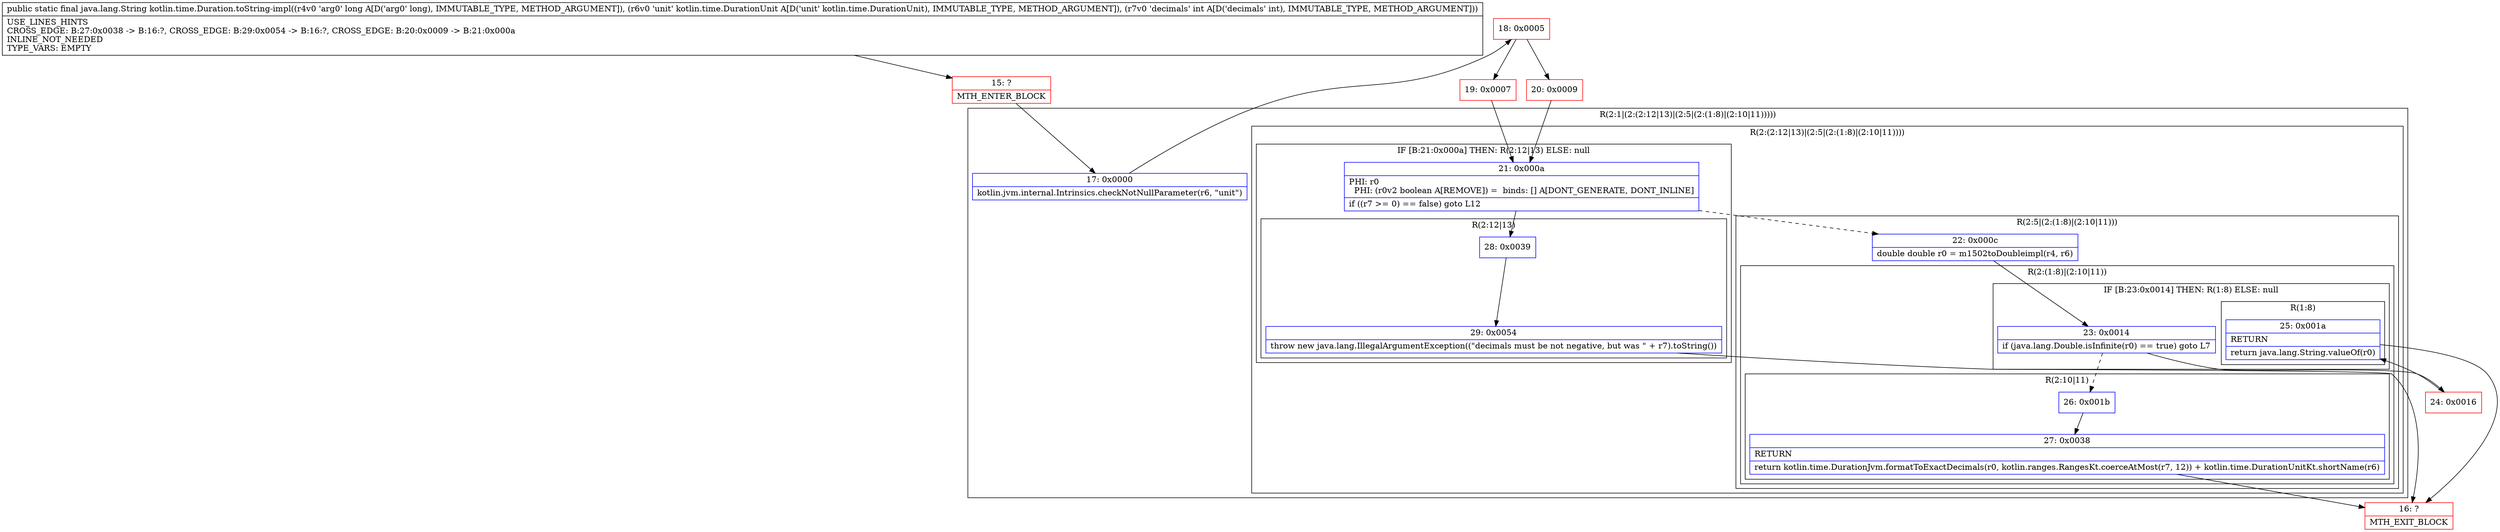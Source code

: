 digraph "CFG forkotlin.time.Duration.toString\-impl(JLkotlin\/time\/DurationUnit;I)Ljava\/lang\/String;" {
subgraph cluster_Region_263885859 {
label = "R(2:1|(2:(2:12|13)|(2:5|(2:(1:8)|(2:10|11)))))";
node [shape=record,color=blue];
Node_17 [shape=record,label="{17\:\ 0x0000|kotlin.jvm.internal.Intrinsics.checkNotNullParameter(r6, \"unit\")\l}"];
subgraph cluster_Region_1588540014 {
label = "R(2:(2:12|13)|(2:5|(2:(1:8)|(2:10|11))))";
node [shape=record,color=blue];
subgraph cluster_IfRegion_1333530505 {
label = "IF [B:21:0x000a] THEN: R(2:12|13) ELSE: null";
node [shape=record,color=blue];
Node_21 [shape=record,label="{21\:\ 0x000a|PHI: r0 \l  PHI: (r0v2 boolean A[REMOVE]) =  binds: [] A[DONT_GENERATE, DONT_INLINE]\l|if ((r7 \>= 0) == false) goto L12\l}"];
subgraph cluster_Region_1752597292 {
label = "R(2:12|13)";
node [shape=record,color=blue];
Node_28 [shape=record,label="{28\:\ 0x0039}"];
Node_29 [shape=record,label="{29\:\ 0x0054|throw new java.lang.IllegalArgumentException((\"decimals must be not negative, but was \" + r7).toString())\l}"];
}
}
subgraph cluster_Region_1411951468 {
label = "R(2:5|(2:(1:8)|(2:10|11)))";
node [shape=record,color=blue];
Node_22 [shape=record,label="{22\:\ 0x000c|double double r0 = m1502toDoubleimpl(r4, r6)\l}"];
subgraph cluster_Region_867568013 {
label = "R(2:(1:8)|(2:10|11))";
node [shape=record,color=blue];
subgraph cluster_IfRegion_756535206 {
label = "IF [B:23:0x0014] THEN: R(1:8) ELSE: null";
node [shape=record,color=blue];
Node_23 [shape=record,label="{23\:\ 0x0014|if (java.lang.Double.isInfinite(r0) == true) goto L7\l}"];
subgraph cluster_Region_159986351 {
label = "R(1:8)";
node [shape=record,color=blue];
Node_25 [shape=record,label="{25\:\ 0x001a|RETURN\l|return java.lang.String.valueOf(r0)\l}"];
}
}
subgraph cluster_Region_653867377 {
label = "R(2:10|11)";
node [shape=record,color=blue];
Node_26 [shape=record,label="{26\:\ 0x001b}"];
Node_27 [shape=record,label="{27\:\ 0x0038|RETURN\l|return kotlin.time.DurationJvm.formatToExactDecimals(r0, kotlin.ranges.RangesKt.coerceAtMost(r7, 12)) + kotlin.time.DurationUnitKt.shortName(r6)\l}"];
}
}
}
}
}
Node_15 [shape=record,color=red,label="{15\:\ ?|MTH_ENTER_BLOCK\l}"];
Node_18 [shape=record,color=red,label="{18\:\ 0x0005}"];
Node_19 [shape=record,color=red,label="{19\:\ 0x0007}"];
Node_24 [shape=record,color=red,label="{24\:\ 0x0016}"];
Node_16 [shape=record,color=red,label="{16\:\ ?|MTH_EXIT_BLOCK\l}"];
Node_20 [shape=record,color=red,label="{20\:\ 0x0009}"];
MethodNode[shape=record,label="{public static final java.lang.String kotlin.time.Duration.toString\-impl((r4v0 'arg0' long A[D('arg0' long), IMMUTABLE_TYPE, METHOD_ARGUMENT]), (r6v0 'unit' kotlin.time.DurationUnit A[D('unit' kotlin.time.DurationUnit), IMMUTABLE_TYPE, METHOD_ARGUMENT]), (r7v0 'decimals' int A[D('decimals' int), IMMUTABLE_TYPE, METHOD_ARGUMENT]))  | USE_LINES_HINTS\lCROSS_EDGE: B:27:0x0038 \-\> B:16:?, CROSS_EDGE: B:29:0x0054 \-\> B:16:?, CROSS_EDGE: B:20:0x0009 \-\> B:21:0x000a\lINLINE_NOT_NEEDED\lTYPE_VARS: EMPTY\l}"];
MethodNode -> Node_15;Node_17 -> Node_18;
Node_21 -> Node_22[style=dashed];
Node_21 -> Node_28;
Node_28 -> Node_29;
Node_29 -> Node_16;
Node_22 -> Node_23;
Node_23 -> Node_24;
Node_23 -> Node_26[style=dashed];
Node_25 -> Node_16;
Node_26 -> Node_27;
Node_27 -> Node_16;
Node_15 -> Node_17;
Node_18 -> Node_19;
Node_18 -> Node_20;
Node_19 -> Node_21;
Node_24 -> Node_25;
Node_20 -> Node_21;
}

